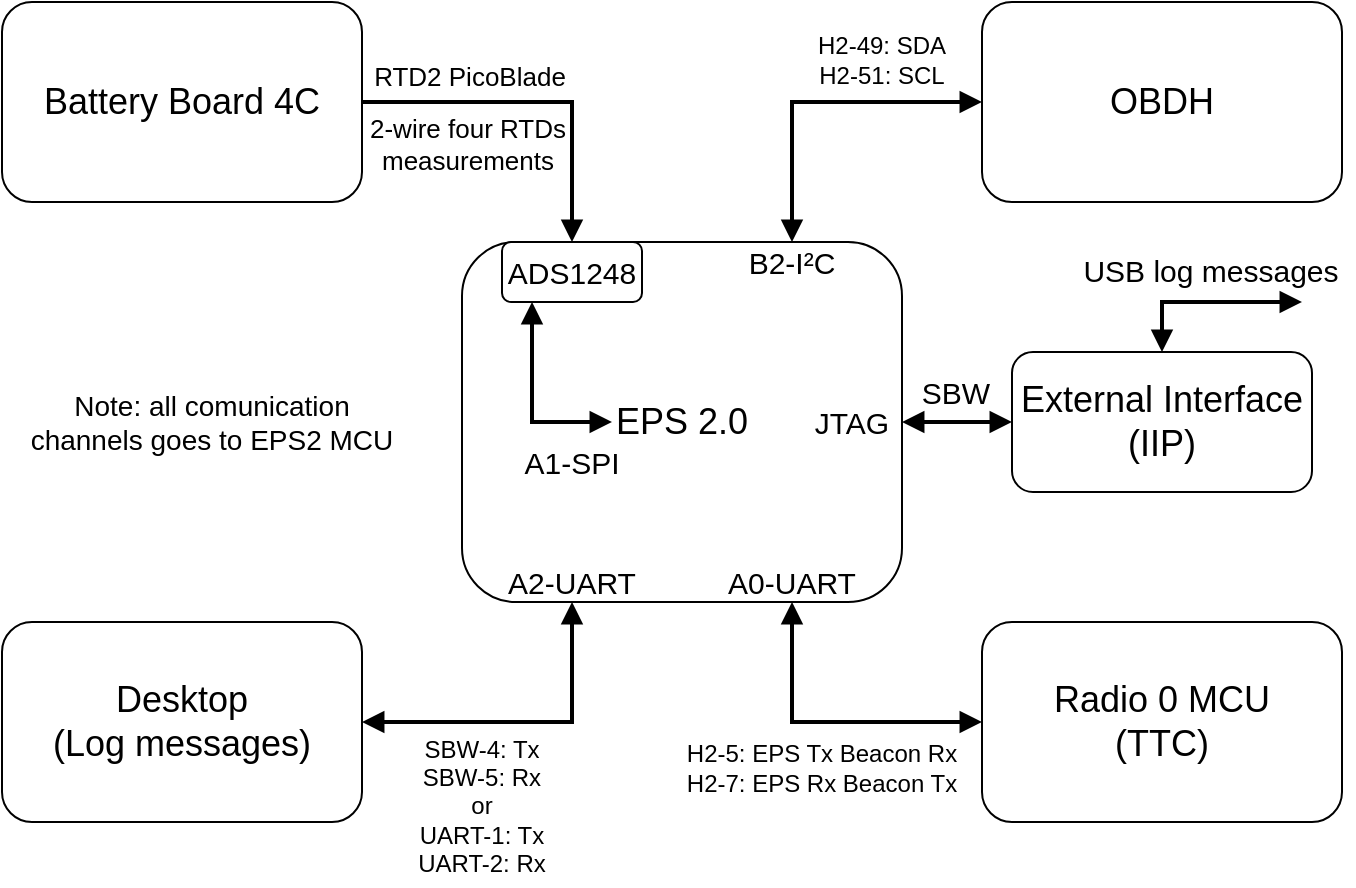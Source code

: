 <mxfile version="14.7.4" type="device"><diagram id="4SfV_2uTeBjvpU-IsGLe" name="Page-1"><mxGraphModel dx="868" dy="468" grid="1" gridSize="10" guides="1" tooltips="1" connect="1" arrows="1" fold="1" page="1" pageScale="1" pageWidth="827" pageHeight="1169" math="0" shadow="0"><root><mxCell id="0"/><mxCell id="1" parent="0"/><mxCell id="OZ96clbutVPhXuc8YDr--1" value="&lt;font style=&quot;font-size: 18px&quot;&gt;EPS 2.0&lt;/font&gt;" style="rounded=1;whiteSpace=wrap;html=1;" parent="1" vertex="1"><mxGeometry x="300" y="250" width="220" height="180" as="geometry"/></mxCell><mxCell id="OZ96clbutVPhXuc8YDr--8" style="edgeStyle=orthogonalEdgeStyle;rounded=0;orthogonalLoop=1;jettySize=auto;html=1;exitX=0;exitY=0.5;exitDx=0;exitDy=0;entryX=0.75;entryY=0;entryDx=0;entryDy=0;endArrow=block;endFill=1;strokeWidth=2;startArrow=block;startFill=1;" parent="1" source="OZ96clbutVPhXuc8YDr--3" target="OZ96clbutVPhXuc8YDr--1" edge="1"><mxGeometry relative="1" as="geometry"/></mxCell><mxCell id="OZ96clbutVPhXuc8YDr--3" value="&lt;font style=&quot;font-size: 18px&quot;&gt;OBDH&lt;/font&gt;" style="rounded=1;whiteSpace=wrap;html=1;" parent="1" vertex="1"><mxGeometry x="560" y="130" width="180" height="100" as="geometry"/></mxCell><mxCell id="OZ96clbutVPhXuc8YDr--7" style="edgeStyle=orthogonalEdgeStyle;rounded=0;orthogonalLoop=1;jettySize=auto;html=1;exitX=1;exitY=0.5;exitDx=0;exitDy=0;entryX=0.25;entryY=0;entryDx=0;entryDy=0;strokeWidth=2;endArrow=block;endFill=1;" parent="1" source="OZ96clbutVPhXuc8YDr--4" target="OZ96clbutVPhXuc8YDr--1" edge="1"><mxGeometry relative="1" as="geometry"/></mxCell><mxCell id="OZ96clbutVPhXuc8YDr--4" value="&lt;font style=&quot;font-size: 18px&quot;&gt;Battery Board 4C&lt;/font&gt;" style="rounded=1;whiteSpace=wrap;html=1;" parent="1" vertex="1"><mxGeometry x="70" y="130" width="180" height="100" as="geometry"/></mxCell><mxCell id="OZ96clbutVPhXuc8YDr--9" style="edgeStyle=orthogonalEdgeStyle;rounded=0;orthogonalLoop=1;jettySize=auto;html=1;exitX=0;exitY=0.5;exitDx=0;exitDy=0;entryX=0.75;entryY=1;entryDx=0;entryDy=0;startArrow=block;startFill=1;endArrow=block;endFill=1;strokeWidth=2;" parent="1" source="OZ96clbutVPhXuc8YDr--5" target="OZ96clbutVPhXuc8YDr--1" edge="1"><mxGeometry relative="1" as="geometry"/></mxCell><mxCell id="OZ96clbutVPhXuc8YDr--5" value="&lt;font style=&quot;font-size: 18px&quot;&gt;Radio 0 MCU&lt;br&gt;(TTC)&lt;br&gt;&lt;/font&gt;" style="rounded=1;whiteSpace=wrap;html=1;" parent="1" vertex="1"><mxGeometry x="560" y="440" width="180" height="100" as="geometry"/></mxCell><mxCell id="OZ96clbutVPhXuc8YDr--10" style="edgeStyle=orthogonalEdgeStyle;rounded=0;orthogonalLoop=1;jettySize=auto;html=1;exitX=1;exitY=0.5;exitDx=0;exitDy=0;entryX=0.25;entryY=1;entryDx=0;entryDy=0;startArrow=block;startFill=1;endArrow=block;endFill=1;strokeWidth=2;" parent="1" source="OZ96clbutVPhXuc8YDr--6" target="OZ96clbutVPhXuc8YDr--1" edge="1"><mxGeometry relative="1" as="geometry"/></mxCell><mxCell id="OZ96clbutVPhXuc8YDr--6" value="&lt;font style=&quot;font-size: 18px&quot;&gt;Desktop&lt;br&gt;(Log messages)&lt;/font&gt;" style="rounded=1;whiteSpace=wrap;html=1;" parent="1" vertex="1"><mxGeometry x="70" y="440" width="180" height="100" as="geometry"/></mxCell><mxCell id="OZ96clbutVPhXuc8YDr--11" value="&lt;font style=&quot;font-size: 15px&quot;&gt;B2&lt;font style=&quot;font-size: 15px&quot;&gt;-I²C&lt;/font&gt;&lt;/font&gt;" style="text;html=1;strokeColor=none;fillColor=none;align=center;verticalAlign=middle;whiteSpace=wrap;rounded=0;" parent="1" vertex="1"><mxGeometry x="440" y="250" width="50" height="20" as="geometry"/></mxCell><mxCell id="OZ96clbutVPhXuc8YDr--13" value="&lt;font style=&quot;font-size: 15px&quot;&gt;A2-UART&lt;/font&gt;" style="text;html=1;strokeColor=none;fillColor=none;align=center;verticalAlign=middle;whiteSpace=wrap;rounded=0;" parent="1" vertex="1"><mxGeometry x="320" y="410" width="70" height="20" as="geometry"/></mxCell><mxCell id="OZ96clbutVPhXuc8YDr--14" value="&lt;font style=&quot;font-size: 15px&quot;&gt;A0&lt;font style=&quot;font-size: 15px&quot;&gt;-UART&lt;/font&gt;&lt;/font&gt;" style="text;html=1;strokeColor=none;fillColor=none;align=center;verticalAlign=middle;whiteSpace=wrap;rounded=0;" parent="1" vertex="1"><mxGeometry x="430" y="410" width="70" height="20" as="geometry"/></mxCell><mxCell id="OZ96clbutVPhXuc8YDr--15" value="&lt;font style=&quot;font-size: 13px&quot;&gt;RTD2 PicoBlade&lt;/font&gt;" style="text;html=1;strokeColor=none;fillColor=none;align=center;verticalAlign=middle;whiteSpace=wrap;rounded=0;" parent="1" vertex="1"><mxGeometry x="254" y="157.5" width="100" height="19" as="geometry"/></mxCell><mxCell id="OZ96clbutVPhXuc8YDr--17" value="SBW-4: Tx&lt;br&gt;SBW-5: Rx&lt;br&gt;or&lt;br&gt;UART-1: Tx&lt;br&gt;UART-2: Rx" style="text;html=1;strokeColor=none;fillColor=none;align=center;verticalAlign=middle;whiteSpace=wrap;rounded=0;" parent="1" vertex="1"><mxGeometry x="260" y="492" width="100" height="80" as="geometry"/></mxCell><mxCell id="OZ96clbutVPhXuc8YDr--19" value="H2-5: EPS Tx Beacon Rx&lt;br&gt;H2-7: EPS Rx Beacon Tx" style="text;html=1;strokeColor=none;fillColor=none;align=center;verticalAlign=middle;whiteSpace=wrap;rounded=0;" parent="1" vertex="1"><mxGeometry x="400" y="493" width="160" height="40" as="geometry"/></mxCell><mxCell id="6fle3o7wUP1JguR68zcq-4" value="H2-49: SDA&lt;br&gt;H2-51: SCL" style="text;html=1;strokeColor=none;fillColor=none;align=center;verticalAlign=middle;whiteSpace=wrap;rounded=0;" parent="1" vertex="1"><mxGeometry x="470" y="139" width="80" height="40" as="geometry"/></mxCell><mxCell id="6fle3o7wUP1JguR68zcq-5" value="&lt;font style=&quot;font-size: 13px&quot;&gt;2-wire four RTDs measurements&lt;/font&gt;" style="text;html=1;strokeColor=none;fillColor=none;align=center;verticalAlign=middle;whiteSpace=wrap;rounded=0;" parent="1" vertex="1"><mxGeometry x="253" y="183" width="100" height="36" as="geometry"/></mxCell><mxCell id="SSKOrkFR0xajwHl9nl4t-5" value="&lt;font style=&quot;font-size: 15px&quot;&gt;ADS1248&lt;/font&gt;" style="rounded=1;whiteSpace=wrap;html=1;" parent="1" vertex="1"><mxGeometry x="320" y="250" width="70" height="30" as="geometry"/></mxCell><mxCell id="SSKOrkFR0xajwHl9nl4t-6" value="" style="endArrow=block;startArrow=block;html=1;strokeWidth=2;rounded=0;endFill=1;startFill=1;" parent="1" edge="1"><mxGeometry width="50" height="50" relative="1" as="geometry"><mxPoint x="335" y="280" as="sourcePoint"/><mxPoint x="375" y="340" as="targetPoint"/><Array as="points"><mxPoint x="335" y="340"/></Array></mxGeometry></mxCell><mxCell id="SSKOrkFR0xajwHl9nl4t-8" value="&lt;font style=&quot;font-size: 15px&quot;&gt;A1&lt;font style=&quot;font-size: 15px&quot;&gt;-SPI&lt;/font&gt;&lt;/font&gt;" style="text;html=1;strokeColor=none;fillColor=none;align=center;verticalAlign=middle;whiteSpace=wrap;rounded=0;" parent="1" vertex="1"><mxGeometry x="330" y="350" width="50" height="20" as="geometry"/></mxCell><mxCell id="SSKOrkFR0xajwHl9nl4t-11" value="&lt;font style=&quot;font-size: 14px&quot;&gt;Note: all comunication channels goes to EPS2 MCU &lt;/font&gt;" style="text;html=1;strokeColor=none;fillColor=none;align=center;verticalAlign=middle;whiteSpace=wrap;rounded=0;" parent="1" vertex="1"><mxGeometry x="80" y="322" width="190" height="36" as="geometry"/></mxCell><mxCell id="SSKOrkFR0xajwHl9nl4t-13" style="edgeStyle=orthogonalEdgeStyle;rounded=0;orthogonalLoop=1;jettySize=auto;html=1;exitX=0;exitY=0.5;exitDx=0;exitDy=0;entryX=1;entryY=0.5;entryDx=0;entryDy=0;startArrow=block;startFill=1;endArrow=block;endFill=1;strokeWidth=2;" parent="1" source="SSKOrkFR0xajwHl9nl4t-12" target="OZ96clbutVPhXuc8YDr--1" edge="1"><mxGeometry relative="1" as="geometry"/></mxCell><mxCell id="SSKOrkFR0xajwHl9nl4t-16" style="edgeStyle=orthogonalEdgeStyle;rounded=0;orthogonalLoop=1;jettySize=auto;html=1;exitX=0.5;exitY=0;exitDx=0;exitDy=0;startArrow=block;startFill=1;endArrow=block;endFill=1;strokeWidth=2;" parent="1" source="SSKOrkFR0xajwHl9nl4t-12" edge="1"><mxGeometry relative="1" as="geometry"><mxPoint x="720" y="280" as="targetPoint"/><Array as="points"><mxPoint x="650" y="280"/><mxPoint x="710" y="280"/></Array></mxGeometry></mxCell><mxCell id="SSKOrkFR0xajwHl9nl4t-12" value="&lt;font style=&quot;font-size: 18px&quot;&gt;External Interface&lt;br&gt;(IIP)&lt;br&gt;&lt;/font&gt;" style="rounded=1;whiteSpace=wrap;html=1;" parent="1" vertex="1"><mxGeometry x="575" y="305" width="150" height="70" as="geometry"/></mxCell><mxCell id="SSKOrkFR0xajwHl9nl4t-14" value="&lt;font style=&quot;font-size: 15px&quot;&gt;JTAG&lt;/font&gt;" style="text;html=1;strokeColor=none;fillColor=none;align=center;verticalAlign=middle;whiteSpace=wrap;rounded=0;" parent="1" vertex="1"><mxGeometry x="470" y="330" width="50" height="20" as="geometry"/></mxCell><mxCell id="SSKOrkFR0xajwHl9nl4t-15" value="&lt;font style=&quot;font-size: 15px&quot;&gt;SBW&lt;/font&gt;" style="text;html=1;strokeColor=none;fillColor=none;align=center;verticalAlign=middle;whiteSpace=wrap;rounded=0;" parent="1" vertex="1"><mxGeometry x="522" y="315" width="50" height="20" as="geometry"/></mxCell><mxCell id="SSKOrkFR0xajwHl9nl4t-17" value="&lt;font style=&quot;font-size: 15px&quot;&gt;USB log messages&lt;br&gt;&lt;/font&gt;" style="text;html=1;strokeColor=none;fillColor=none;align=center;verticalAlign=middle;whiteSpace=wrap;rounded=0;" parent="1" vertex="1"><mxGeometry x="603" y="254" width="143" height="20" as="geometry"/></mxCell></root></mxGraphModel></diagram></mxfile>